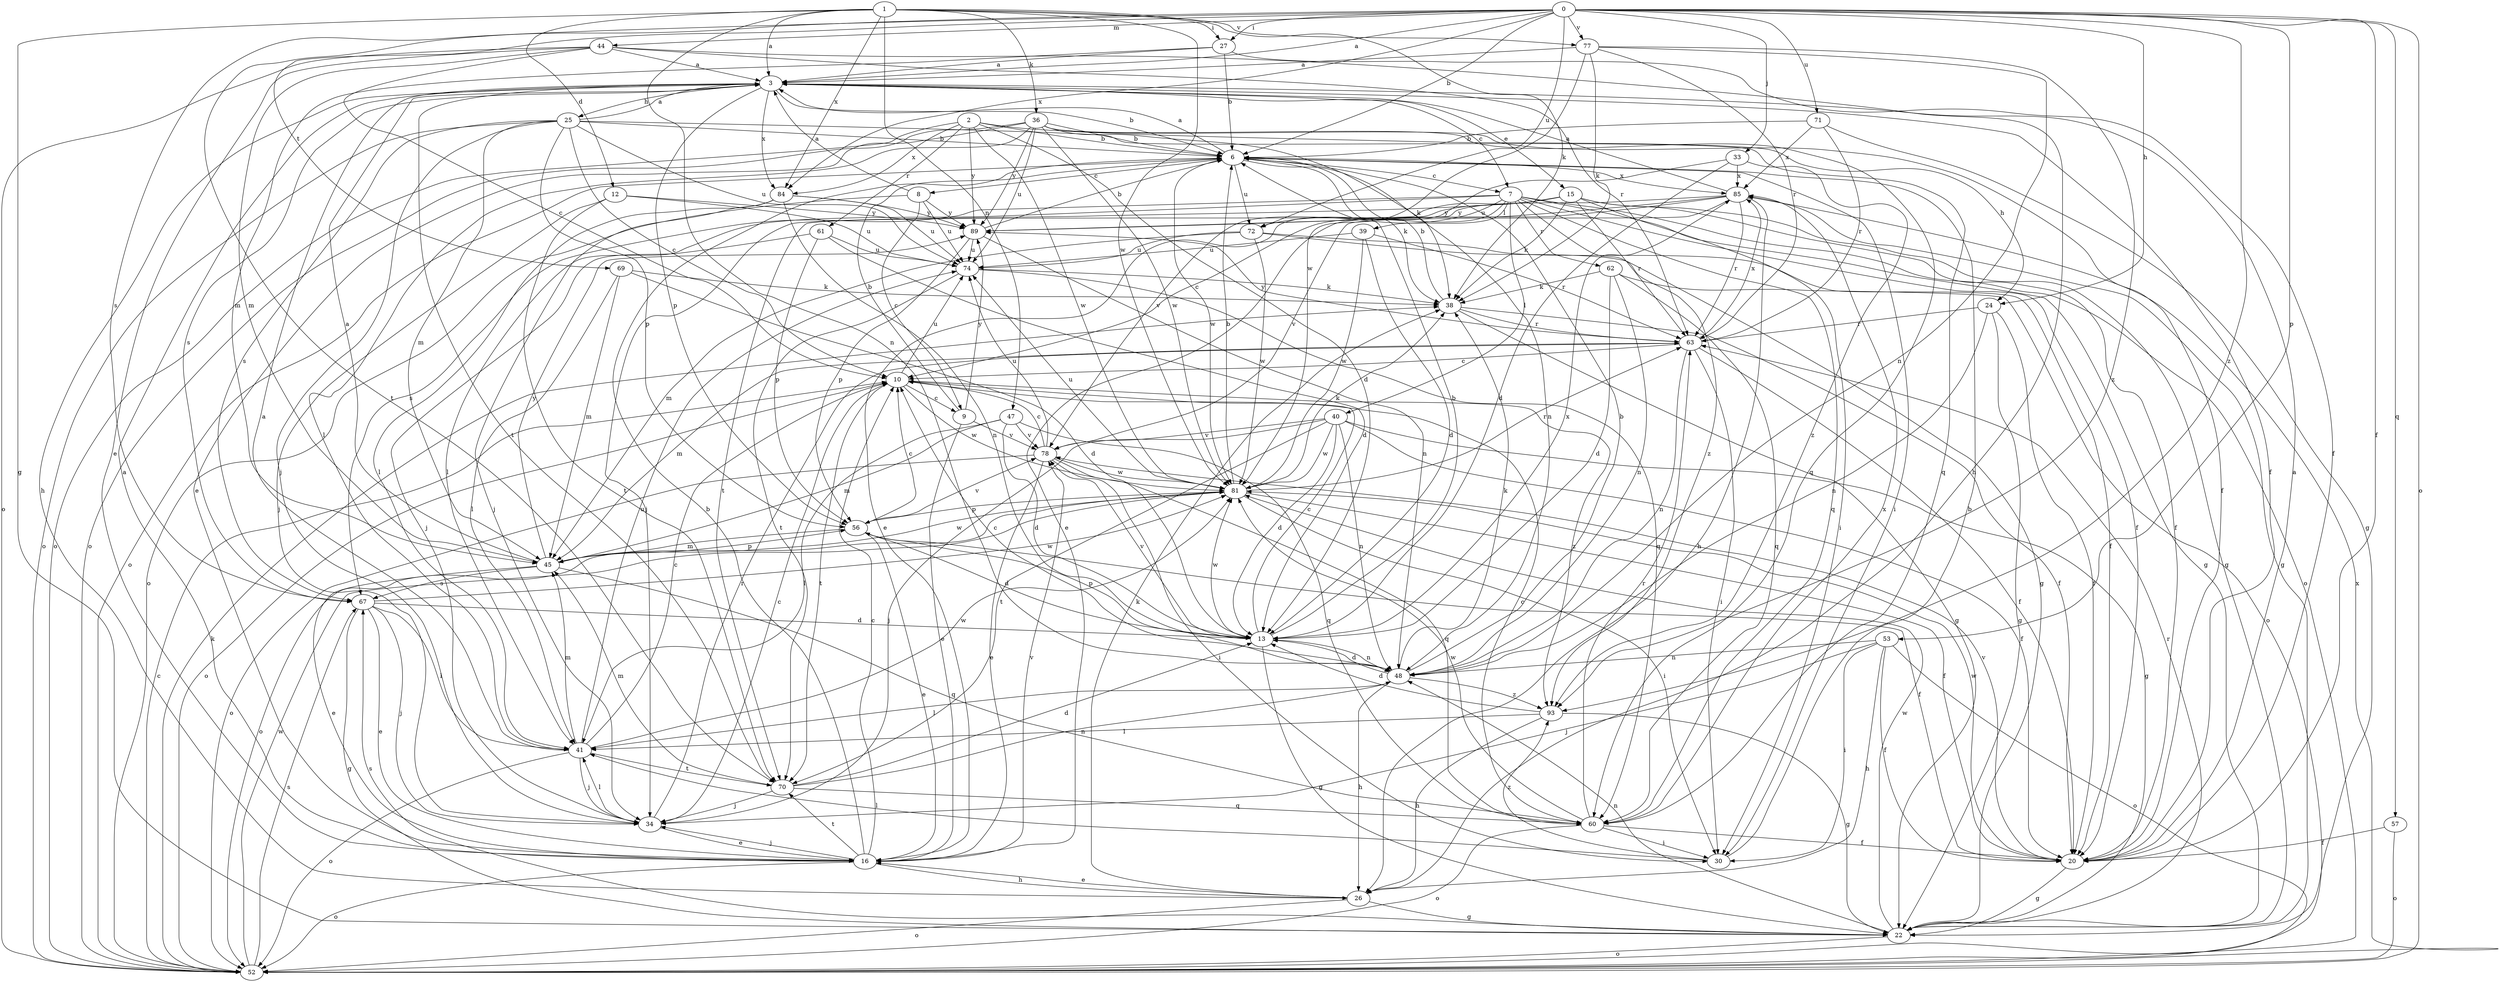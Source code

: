 strict digraph  {
0;
1;
2;
3;
6;
7;
8;
9;
10;
12;
13;
15;
16;
20;
22;
24;
25;
26;
27;
30;
33;
34;
36;
38;
39;
40;
41;
44;
45;
47;
48;
52;
53;
56;
57;
60;
61;
62;
63;
67;
69;
70;
71;
72;
74;
77;
78;
81;
84;
85;
89;
93;
0 -> 3  [label=a];
0 -> 6  [label=b];
0 -> 20  [label=f];
0 -> 24  [label=h];
0 -> 27  [label=i];
0 -> 33  [label=j];
0 -> 44  [label=m];
0 -> 52  [label=o];
0 -> 53  [label=p];
0 -> 57  [label=q];
0 -> 67  [label=s];
0 -> 69  [label=t];
0 -> 70  [label=t];
0 -> 71  [label=u];
0 -> 72  [label=u];
0 -> 77  [label=v];
0 -> 84  [label=x];
0 -> 93  [label=z];
1 -> 3  [label=a];
1 -> 12  [label=d];
1 -> 22  [label=g];
1 -> 27  [label=i];
1 -> 36  [label=k];
1 -> 38  [label=k];
1 -> 47  [label=n];
1 -> 48  [label=n];
1 -> 77  [label=v];
1 -> 81  [label=w];
1 -> 84  [label=x];
2 -> 6  [label=b];
2 -> 13  [label=d];
2 -> 24  [label=h];
2 -> 52  [label=o];
2 -> 61  [label=r];
2 -> 81  [label=w];
2 -> 84  [label=x];
2 -> 89  [label=y];
3 -> 6  [label=b];
3 -> 7  [label=c];
3 -> 15  [label=e];
3 -> 20  [label=f];
3 -> 25  [label=h];
3 -> 26  [label=h];
3 -> 56  [label=p];
3 -> 67  [label=s];
3 -> 70  [label=t];
3 -> 84  [label=x];
6 -> 3  [label=a];
6 -> 7  [label=c];
6 -> 8  [label=c];
6 -> 30  [label=i];
6 -> 38  [label=k];
6 -> 48  [label=n];
6 -> 52  [label=o];
6 -> 72  [label=u];
6 -> 81  [label=w];
6 -> 85  [label=x];
7 -> 16  [label=e];
7 -> 20  [label=f];
7 -> 22  [label=g];
7 -> 39  [label=l];
7 -> 40  [label=l];
7 -> 41  [label=l];
7 -> 52  [label=o];
7 -> 60  [label=q];
7 -> 62  [label=r];
7 -> 67  [label=s];
7 -> 72  [label=u];
7 -> 93  [label=z];
8 -> 3  [label=a];
8 -> 9  [label=c];
8 -> 52  [label=o];
8 -> 74  [label=u];
8 -> 89  [label=y];
9 -> 6  [label=b];
9 -> 16  [label=e];
9 -> 78  [label=v];
9 -> 89  [label=y];
10 -> 9  [label=c];
10 -> 52  [label=o];
10 -> 70  [label=t];
10 -> 74  [label=u];
10 -> 81  [label=w];
10 -> 93  [label=z];
12 -> 34  [label=j];
12 -> 70  [label=t];
12 -> 74  [label=u];
12 -> 89  [label=y];
13 -> 6  [label=b];
13 -> 10  [label=c];
13 -> 22  [label=g];
13 -> 48  [label=n];
13 -> 56  [label=p];
13 -> 78  [label=v];
13 -> 81  [label=w];
13 -> 85  [label=x];
15 -> 20  [label=f];
15 -> 22  [label=g];
15 -> 30  [label=i];
15 -> 34  [label=j];
15 -> 38  [label=k];
15 -> 63  [label=r];
15 -> 70  [label=t];
15 -> 89  [label=y];
16 -> 3  [label=a];
16 -> 6  [label=b];
16 -> 10  [label=c];
16 -> 26  [label=h];
16 -> 34  [label=j];
16 -> 52  [label=o];
16 -> 70  [label=t];
16 -> 78  [label=v];
20 -> 3  [label=a];
20 -> 22  [label=g];
20 -> 78  [label=v];
20 -> 81  [label=w];
22 -> 48  [label=n];
22 -> 52  [label=o];
22 -> 63  [label=r];
22 -> 67  [label=s];
22 -> 81  [label=w];
24 -> 20  [label=f];
24 -> 22  [label=g];
24 -> 48  [label=n];
24 -> 63  [label=r];
25 -> 3  [label=a];
25 -> 6  [label=b];
25 -> 10  [label=c];
25 -> 34  [label=j];
25 -> 45  [label=m];
25 -> 52  [label=o];
25 -> 56  [label=p];
25 -> 60  [label=q];
25 -> 67  [label=s];
25 -> 74  [label=u];
26 -> 16  [label=e];
26 -> 22  [label=g];
26 -> 38  [label=k];
26 -> 52  [label=o];
27 -> 3  [label=a];
27 -> 6  [label=b];
27 -> 20  [label=f];
27 -> 45  [label=m];
30 -> 6  [label=b];
30 -> 41  [label=l];
30 -> 93  [label=z];
33 -> 13  [label=d];
33 -> 78  [label=v];
33 -> 85  [label=x];
33 -> 93  [label=z];
34 -> 10  [label=c];
34 -> 16  [label=e];
34 -> 41  [label=l];
34 -> 63  [label=r];
36 -> 6  [label=b];
36 -> 16  [label=e];
36 -> 20  [label=f];
36 -> 38  [label=k];
36 -> 41  [label=l];
36 -> 52  [label=o];
36 -> 60  [label=q];
36 -> 74  [label=u];
36 -> 81  [label=w];
36 -> 89  [label=y];
38 -> 6  [label=b];
38 -> 20  [label=f];
38 -> 22  [label=g];
38 -> 63  [label=r];
39 -> 13  [label=d];
39 -> 63  [label=r];
39 -> 74  [label=u];
39 -> 81  [label=w];
40 -> 13  [label=d];
40 -> 20  [label=f];
40 -> 22  [label=g];
40 -> 34  [label=j];
40 -> 48  [label=n];
40 -> 70  [label=t];
40 -> 78  [label=v];
40 -> 81  [label=w];
41 -> 3  [label=a];
41 -> 10  [label=c];
41 -> 34  [label=j];
41 -> 45  [label=m];
41 -> 52  [label=o];
41 -> 70  [label=t];
41 -> 74  [label=u];
41 -> 81  [label=w];
44 -> 3  [label=a];
44 -> 10  [label=c];
44 -> 16  [label=e];
44 -> 26  [label=h];
44 -> 45  [label=m];
44 -> 52  [label=o];
44 -> 63  [label=r];
45 -> 3  [label=a];
45 -> 16  [label=e];
45 -> 56  [label=p];
45 -> 60  [label=q];
45 -> 67  [label=s];
45 -> 81  [label=w];
45 -> 89  [label=y];
47 -> 13  [label=d];
47 -> 41  [label=l];
47 -> 45  [label=m];
47 -> 60  [label=q];
47 -> 78  [label=v];
48 -> 6  [label=b];
48 -> 10  [label=c];
48 -> 13  [label=d];
48 -> 26  [label=h];
48 -> 38  [label=k];
48 -> 41  [label=l];
48 -> 93  [label=z];
52 -> 10  [label=c];
52 -> 38  [label=k];
52 -> 67  [label=s];
52 -> 81  [label=w];
52 -> 85  [label=x];
53 -> 20  [label=f];
53 -> 26  [label=h];
53 -> 30  [label=i];
53 -> 34  [label=j];
53 -> 48  [label=n];
53 -> 52  [label=o];
56 -> 10  [label=c];
56 -> 13  [label=d];
56 -> 16  [label=e];
56 -> 20  [label=f];
56 -> 45  [label=m];
56 -> 78  [label=v];
57 -> 20  [label=f];
57 -> 52  [label=o];
60 -> 10  [label=c];
60 -> 20  [label=f];
60 -> 30  [label=i];
60 -> 52  [label=o];
60 -> 63  [label=r];
60 -> 81  [label=w];
60 -> 85  [label=x];
61 -> 13  [label=d];
61 -> 34  [label=j];
61 -> 56  [label=p];
61 -> 74  [label=u];
62 -> 13  [label=d];
62 -> 38  [label=k];
62 -> 48  [label=n];
62 -> 52  [label=o];
62 -> 60  [label=q];
63 -> 10  [label=c];
63 -> 20  [label=f];
63 -> 30  [label=i];
63 -> 45  [label=m];
63 -> 48  [label=n];
63 -> 85  [label=x];
63 -> 89  [label=y];
67 -> 13  [label=d];
67 -> 16  [label=e];
67 -> 22  [label=g];
67 -> 34  [label=j];
67 -> 41  [label=l];
67 -> 81  [label=w];
69 -> 13  [label=d];
69 -> 38  [label=k];
69 -> 41  [label=l];
69 -> 45  [label=m];
70 -> 13  [label=d];
70 -> 34  [label=j];
70 -> 45  [label=m];
70 -> 48  [label=n];
70 -> 60  [label=q];
71 -> 6  [label=b];
71 -> 22  [label=g];
71 -> 63  [label=r];
71 -> 85  [label=x];
72 -> 20  [label=f];
72 -> 22  [label=g];
72 -> 45  [label=m];
72 -> 74  [label=u];
72 -> 81  [label=w];
74 -> 38  [label=k];
74 -> 60  [label=q];
74 -> 70  [label=t];
77 -> 3  [label=a];
77 -> 38  [label=k];
77 -> 48  [label=n];
77 -> 63  [label=r];
77 -> 81  [label=w];
77 -> 93  [label=z];
78 -> 10  [label=c];
78 -> 16  [label=e];
78 -> 30  [label=i];
78 -> 52  [label=o];
78 -> 60  [label=q];
78 -> 74  [label=u];
78 -> 81  [label=w];
81 -> 6  [label=b];
81 -> 20  [label=f];
81 -> 30  [label=i];
81 -> 38  [label=k];
81 -> 52  [label=o];
81 -> 56  [label=p];
81 -> 63  [label=r];
81 -> 74  [label=u];
84 -> 34  [label=j];
84 -> 41  [label=l];
84 -> 48  [label=n];
84 -> 74  [label=u];
84 -> 89  [label=y];
85 -> 3  [label=a];
85 -> 10  [label=c];
85 -> 16  [label=e];
85 -> 22  [label=g];
85 -> 26  [label=h];
85 -> 63  [label=r];
85 -> 78  [label=v];
85 -> 89  [label=y];
89 -> 6  [label=b];
89 -> 48  [label=n];
89 -> 56  [label=p];
89 -> 74  [label=u];
93 -> 13  [label=d];
93 -> 22  [label=g];
93 -> 26  [label=h];
93 -> 41  [label=l];
}
